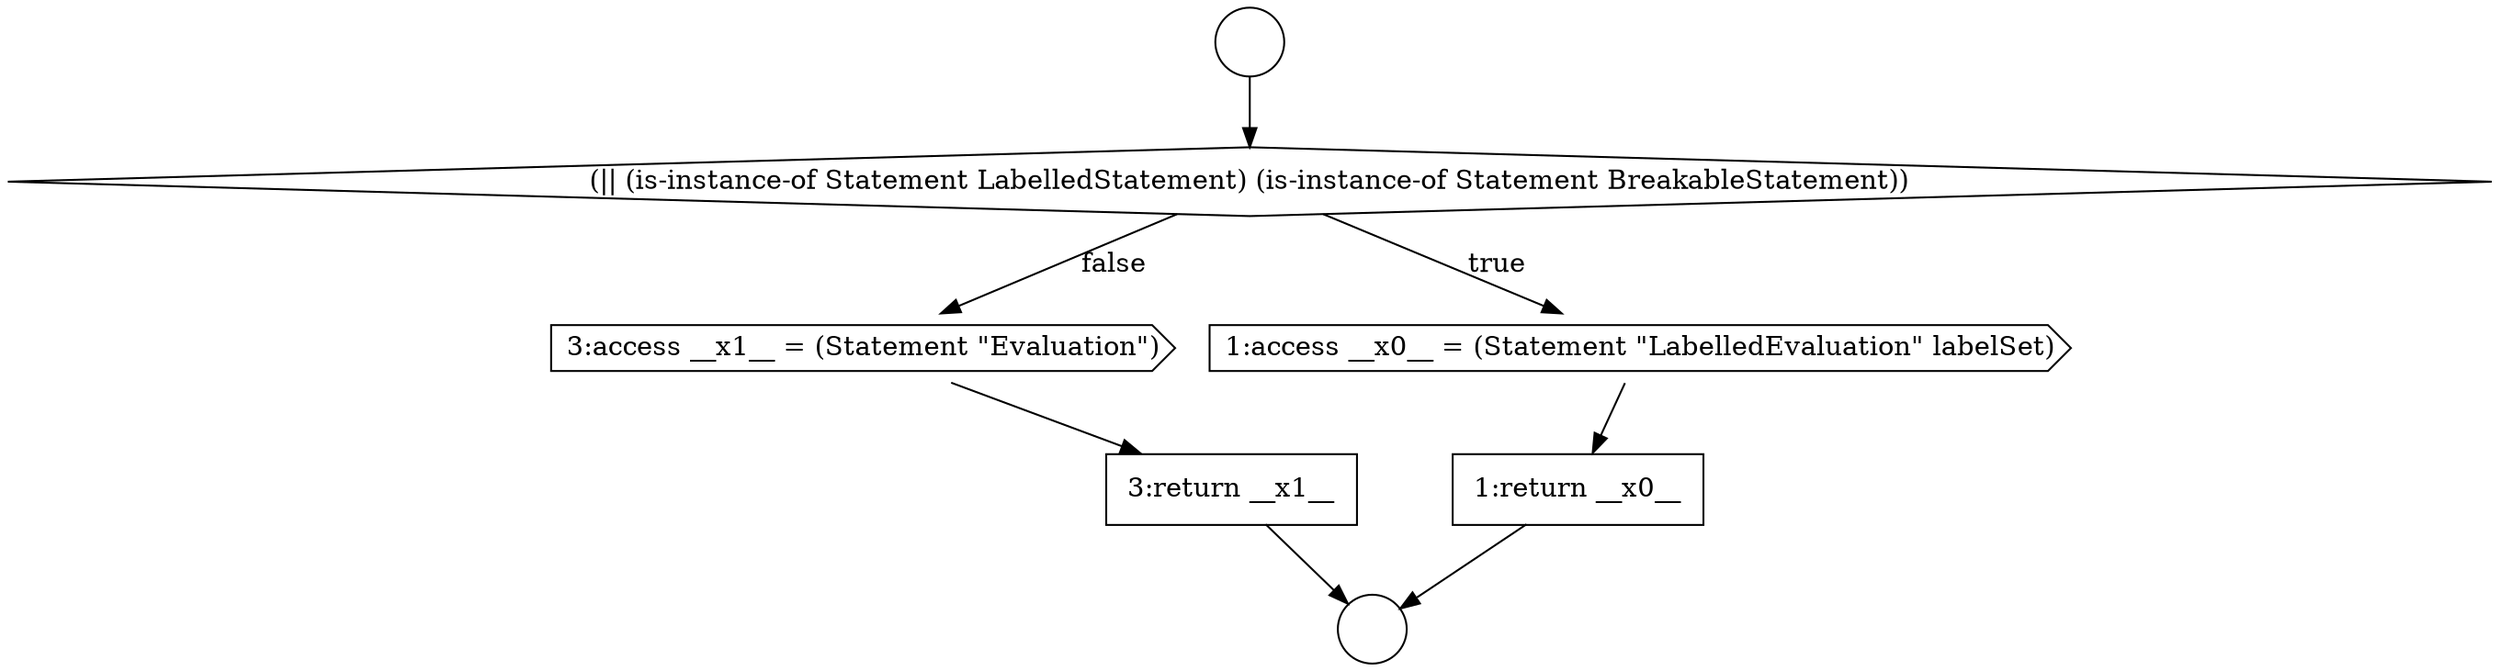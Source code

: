 digraph {
  node7341 [shape=circle label=" " color="black" fillcolor="white" style=filled]
  node7345 [shape=none, margin=0, label=<<font color="black">
    <table border="0" cellborder="1" cellspacing="0" cellpadding="10">
      <tr><td align="left">1:return __x0__</td></tr>
    </table>
  </font>> color="black" fillcolor="white" style=filled]
  node7343 [shape=diamond, label=<<font color="black">(|| (is-instance-of Statement LabelledStatement) (is-instance-of Statement BreakableStatement))</font>> color="black" fillcolor="white" style=filled]
  node7346 [shape=cds, label=<<font color="black">3:access __x1__ = (Statement &quot;Evaluation&quot;)</font>> color="black" fillcolor="white" style=filled]
  node7347 [shape=none, margin=0, label=<<font color="black">
    <table border="0" cellborder="1" cellspacing="0" cellpadding="10">
      <tr><td align="left">3:return __x1__</td></tr>
    </table>
  </font>> color="black" fillcolor="white" style=filled]
  node7342 [shape=circle label=" " color="black" fillcolor="white" style=filled]
  node7344 [shape=cds, label=<<font color="black">1:access __x0__ = (Statement &quot;LabelledEvaluation&quot; labelSet)</font>> color="black" fillcolor="white" style=filled]
  node7345 -> node7342 [ color="black"]
  node7343 -> node7344 [label=<<font color="black">true</font>> color="black"]
  node7343 -> node7346 [label=<<font color="black">false</font>> color="black"]
  node7346 -> node7347 [ color="black"]
  node7341 -> node7343 [ color="black"]
  node7347 -> node7342 [ color="black"]
  node7344 -> node7345 [ color="black"]
}
